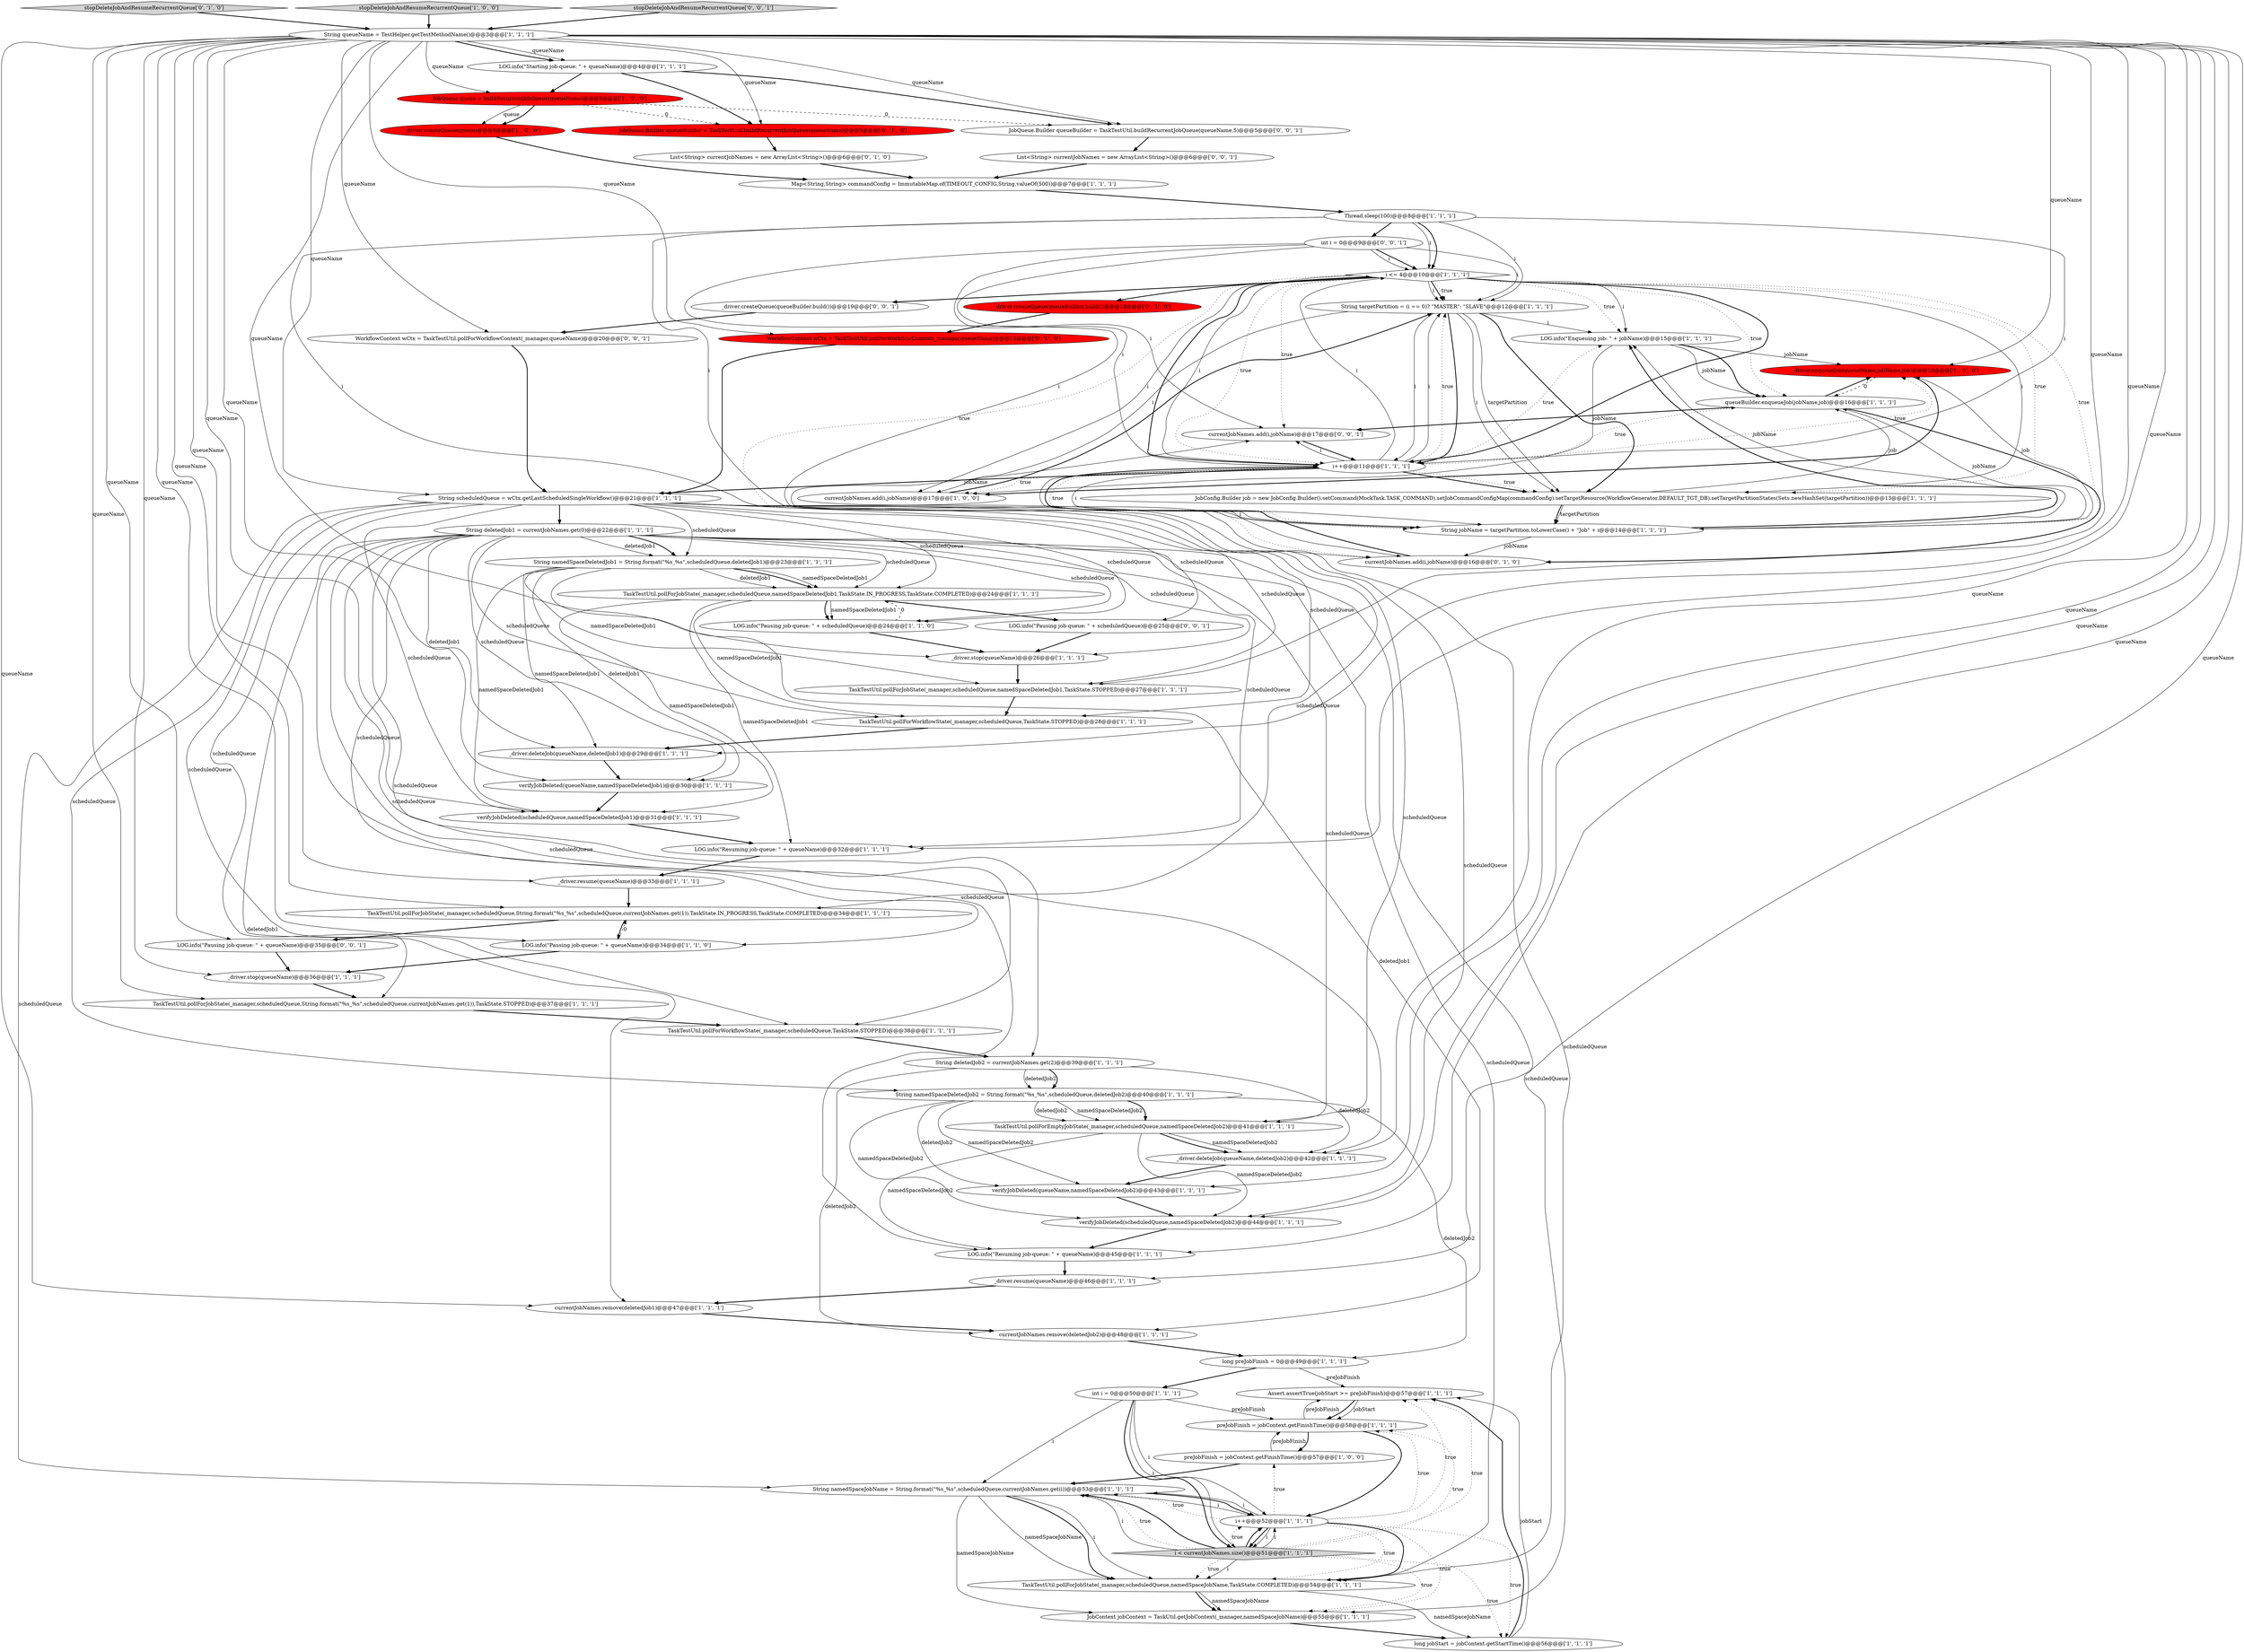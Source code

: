 digraph {
12 [style = filled, label = "String namedSpaceDeletedJob2 = String.format(\"%s_%s\",scheduledQueue,deletedJob2)@@@40@@@['1', '1', '1']", fillcolor = white, shape = ellipse image = "AAA0AAABBB1BBB"];
59 [style = filled, label = "stopDeleteJobAndResumeRecurrentQueue['0', '1', '0']", fillcolor = lightgray, shape = diamond image = "AAA0AAABBB2BBB"];
45 [style = filled, label = "LOG.info(\"Resuming job-queue: \" + queueName)@@@32@@@['1', '1', '1']", fillcolor = white, shape = ellipse image = "AAA0AAABBB1BBB"];
9 [style = filled, label = "i <= 4@@@10@@@['1', '1', '1']", fillcolor = white, shape = diamond image = "AAA0AAABBB1BBB"];
17 [style = filled, label = "long preJobFinish = 0@@@49@@@['1', '1', '1']", fillcolor = white, shape = ellipse image = "AAA0AAABBB1BBB"];
47 [style = filled, label = "verifyJobDeleted(queueName,namedSpaceDeletedJob1)@@@30@@@['1', '1', '1']", fillcolor = white, shape = ellipse image = "AAA0AAABBB1BBB"];
31 [style = filled, label = "String queueName = TestHelper.getTestMethodName()@@@3@@@['1', '1', '1']", fillcolor = white, shape = ellipse image = "AAA0AAABBB1BBB"];
4 [style = filled, label = "verifyJobDeleted(scheduledQueue,namedSpaceDeletedJob2)@@@44@@@['1', '1', '1']", fillcolor = white, shape = ellipse image = "AAA0AAABBB1BBB"];
27 [style = filled, label = "String targetPartition = (i == 0)? \"MASTER\": \"SLAVE\"@@@12@@@['1', '1', '1']", fillcolor = white, shape = ellipse image = "AAA0AAABBB1BBB"];
36 [style = filled, label = "TaskTestUtil.pollForWorkflowState(_manager,scheduledQueue,TaskState.STOPPED)@@@28@@@['1', '1', '1']", fillcolor = white, shape = ellipse image = "AAA0AAABBB1BBB"];
1 [style = filled, label = "String scheduledQueue = wCtx.getLastScheduledSingleWorkflow()@@@21@@@['1', '1', '1']", fillcolor = white, shape = ellipse image = "AAA0AAABBB1BBB"];
25 [style = filled, label = "TaskTestUtil.pollForEmptyJobState(_manager,scheduledQueue,namedSpaceDeletedJob2)@@@41@@@['1', '1', '1']", fillcolor = white, shape = ellipse image = "AAA0AAABBB1BBB"];
11 [style = filled, label = "currentJobNames.add(i,jobName)@@@17@@@['1', '0', '0']", fillcolor = white, shape = ellipse image = "AAA0AAABBB1BBB"];
68 [style = filled, label = "List<String> currentJobNames = new ArrayList<String>()@@@6@@@['0', '0', '1']", fillcolor = white, shape = ellipse image = "AAA0AAABBB3BBB"];
13 [style = filled, label = "JobQueue queue = buildRecurrentJobQueue(queueName)@@@5@@@['1', '0', '0']", fillcolor = red, shape = ellipse image = "AAA1AAABBB1BBB"];
67 [style = filled, label = "currentJobNames.add(i,jobName)@@@17@@@['0', '0', '1']", fillcolor = white, shape = ellipse image = "AAA0AAABBB3BBB"];
23 [style = filled, label = "_driver.enqueueJob(queueName,jobName,job)@@@16@@@['1', '0', '0']", fillcolor = red, shape = ellipse image = "AAA1AAABBB1BBB"];
65 [style = filled, label = "LOG.info(\"Pausing job-queue: \" + queueName)@@@35@@@['0', '0', '1']", fillcolor = white, shape = ellipse image = "AAA0AAABBB3BBB"];
37 [style = filled, label = "stopDeleteJobAndResumeRecurrentQueue['1', '0', '0']", fillcolor = lightgray, shape = diamond image = "AAA0AAABBB1BBB"];
2 [style = filled, label = "String deletedJob2 = currentJobNames.get(2)@@@39@@@['1', '1', '1']", fillcolor = white, shape = ellipse image = "AAA0AAABBB1BBB"];
30 [style = filled, label = "Thread.sleep(100)@@@8@@@['1', '1', '1']", fillcolor = white, shape = ellipse image = "AAA0AAABBB1BBB"];
0 [style = filled, label = "LOG.info(\"Enqueuing job: \" + jobName)@@@15@@@['1', '1', '1']", fillcolor = white, shape = ellipse image = "AAA0AAABBB1BBB"];
49 [style = filled, label = "verifyJobDeleted(queueName,namedSpaceDeletedJob2)@@@43@@@['1', '1', '1']", fillcolor = white, shape = ellipse image = "AAA0AAABBB1BBB"];
66 [style = filled, label = "stopDeleteJobAndResumeRecurrentQueue['0', '0', '1']", fillcolor = lightgray, shape = diamond image = "AAA0AAABBB3BBB"];
50 [style = filled, label = "Map<String,String> commandConfig = ImmutableMap.of(TIMEOUT_CONFIG,String.valueOf(500))@@@7@@@['1', '1', '1']", fillcolor = white, shape = ellipse image = "AAA0AAABBB1BBB"];
15 [style = filled, label = "currentJobNames.remove(deletedJob2)@@@48@@@['1', '1', '1']", fillcolor = white, shape = ellipse image = "AAA0AAABBB1BBB"];
42 [style = filled, label = "TaskTestUtil.pollForJobState(_manager,scheduledQueue,namedSpaceJobName,TaskState.COMPLETED)@@@54@@@['1', '1', '1']", fillcolor = white, shape = ellipse image = "AAA0AAABBB1BBB"];
35 [style = filled, label = "_driver.resume(queueName)@@@33@@@['1', '1', '1']", fillcolor = white, shape = ellipse image = "AAA0AAABBB1BBB"];
46 [style = filled, label = "_driver.deleteJob(queueName,deletedJob2)@@@42@@@['1', '1', '1']", fillcolor = white, shape = ellipse image = "AAA0AAABBB1BBB"];
29 [style = filled, label = "_driver.stop(queueName)@@@26@@@['1', '1', '1']", fillcolor = white, shape = ellipse image = "AAA0AAABBB1BBB"];
55 [style = filled, label = "JobQueue.Builder queueBuilder = TaskTestUtil.buildRecurrentJobQueue(queueName)@@@5@@@['0', '1', '0']", fillcolor = red, shape = ellipse image = "AAA1AAABBB2BBB"];
61 [style = filled, label = "WorkflowContext wCtx = TaskTestUtil.pollForWorkflowContext(_manager,queueName)@@@20@@@['0', '0', '1']", fillcolor = white, shape = ellipse image = "AAA0AAABBB3BBB"];
18 [style = filled, label = "JobContext jobContext = TaskUtil.getJobContext(_manager,namedSpaceJobName)@@@55@@@['1', '1', '1']", fillcolor = white, shape = ellipse image = "AAA0AAABBB1BBB"];
39 [style = filled, label = "_driver.stop(queueName)@@@36@@@['1', '1', '1']", fillcolor = white, shape = ellipse image = "AAA0AAABBB1BBB"];
7 [style = filled, label = "currentJobNames.remove(deletedJob1)@@@47@@@['1', '1', '1']", fillcolor = white, shape = ellipse image = "AAA0AAABBB1BBB"];
21 [style = filled, label = "_driver.createQueue(queue)@@@6@@@['1', '0', '0']", fillcolor = red, shape = ellipse image = "AAA1AAABBB1BBB"];
58 [style = filled, label = "currentJobNames.add(i,jobName)@@@16@@@['0', '1', '0']", fillcolor = white, shape = ellipse image = "AAA0AAABBB2BBB"];
19 [style = filled, label = "preJobFinish = jobContext.getFinishTime()@@@58@@@['1', '1', '1']", fillcolor = white, shape = ellipse image = "AAA0AAABBB1BBB"];
64 [style = filled, label = "JobQueue.Builder queueBuilder = TaskTestUtil.buildRecurrentJobQueue(queueName,5)@@@5@@@['0', '0', '1']", fillcolor = white, shape = ellipse image = "AAA0AAABBB3BBB"];
69 [style = filled, label = "LOG.info(\"Pausing job-queue: \" + scheduledQueue)@@@25@@@['0', '0', '1']", fillcolor = white, shape = ellipse image = "AAA0AAABBB3BBB"];
14 [style = filled, label = "TaskTestUtil.pollForJobState(_manager,scheduledQueue,namedSpaceDeletedJob1,TaskState.IN_PROGRESS,TaskState.COMPLETED)@@@24@@@['1', '1', '1']", fillcolor = white, shape = ellipse image = "AAA0AAABBB1BBB"];
48 [style = filled, label = "TaskTestUtil.pollForWorkflowState(_manager,scheduledQueue,TaskState.STOPPED)@@@38@@@['1', '1', '1']", fillcolor = white, shape = ellipse image = "AAA0AAABBB1BBB"];
5 [style = filled, label = "TaskTestUtil.pollForJobState(_manager,scheduledQueue,namedSpaceDeletedJob1,TaskState.STOPPED)@@@27@@@['1', '1', '1']", fillcolor = white, shape = ellipse image = "AAA0AAABBB1BBB"];
6 [style = filled, label = "LOG.info(\"Starting job-queue: \" + queueName)@@@4@@@['1', '1', '1']", fillcolor = white, shape = ellipse image = "AAA0AAABBB1BBB"];
10 [style = filled, label = "String jobName = targetPartition.toLowerCase() + \"Job\" + i@@@14@@@['1', '1', '1']", fillcolor = white, shape = ellipse image = "AAA0AAABBB1BBB"];
26 [style = filled, label = "i < currentJobNames.size()@@@51@@@['1', '1', '1']", fillcolor = lightgray, shape = diamond image = "AAA0AAABBB1BBB"];
52 [style = filled, label = "_driver.resume(queueName)@@@46@@@['1', '1', '1']", fillcolor = white, shape = ellipse image = "AAA0AAABBB1BBB"];
22 [style = filled, label = "String namedSpaceDeletedJob1 = String.format(\"%s_%s\",scheduledQueue,deletedJob1)@@@23@@@['1', '1', '1']", fillcolor = white, shape = ellipse image = "AAA0AAABBB1BBB"];
60 [style = filled, label = "WorkflowContext wCtx = TaskTestUtil.pollForWorkflowContext(_manager,queueName)@@@19@@@['0', '1', '0']", fillcolor = red, shape = ellipse image = "AAA1AAABBB2BBB"];
3 [style = filled, label = "String deletedJob1 = currentJobNames.get(0)@@@22@@@['1', '1', '1']", fillcolor = white, shape = ellipse image = "AAA0AAABBB1BBB"];
32 [style = filled, label = "preJobFinish = jobContext.getFinishTime()@@@57@@@['1', '0', '0']", fillcolor = white, shape = ellipse image = "AAA0AAABBB1BBB"];
63 [style = filled, label = "_driver.createQueue(queueBuilder.build())@@@19@@@['0', '0', '1']", fillcolor = white, shape = ellipse image = "AAA0AAABBB3BBB"];
33 [style = filled, label = "verifyJobDeleted(scheduledQueue,namedSpaceDeletedJob1)@@@31@@@['1', '1', '1']", fillcolor = white, shape = ellipse image = "AAA0AAABBB1BBB"];
51 [style = filled, label = "_driver.deleteJob(queueName,deletedJob1)@@@29@@@['1', '1', '1']", fillcolor = white, shape = ellipse image = "AAA0AAABBB1BBB"];
53 [style = filled, label = "i++@@@52@@@['1', '1', '1']", fillcolor = white, shape = ellipse image = "AAA0AAABBB1BBB"];
56 [style = filled, label = "List<String> currentJobNames = new ArrayList<String>()@@@6@@@['0', '1', '0']", fillcolor = white, shape = ellipse image = "AAA0AAABBB2BBB"];
57 [style = filled, label = "_driver.createQueue(queueBuilder.build())@@@18@@@['0', '1', '0']", fillcolor = red, shape = ellipse image = "AAA1AAABBB2BBB"];
20 [style = filled, label = "long jobStart = jobContext.getStartTime()@@@56@@@['1', '1', '1']", fillcolor = white, shape = ellipse image = "AAA0AAABBB1BBB"];
8 [style = filled, label = "queueBuilder.enqueueJob(jobName,job)@@@16@@@['1', '1', '1']", fillcolor = white, shape = ellipse image = "AAA0AAABBB1BBB"];
34 [style = filled, label = "Assert.assertTrue(jobStart >= preJobFinish)@@@57@@@['1', '1', '1']", fillcolor = white, shape = ellipse image = "AAA0AAABBB1BBB"];
44 [style = filled, label = "int i = 0@@@50@@@['1', '1', '1']", fillcolor = white, shape = ellipse image = "AAA0AAABBB1BBB"];
62 [style = filled, label = "int i = 0@@@9@@@['0', '0', '1']", fillcolor = white, shape = ellipse image = "AAA0AAABBB3BBB"];
16 [style = filled, label = "i++@@@11@@@['1', '1', '1']", fillcolor = white, shape = ellipse image = "AAA0AAABBB1BBB"];
40 [style = filled, label = "TaskTestUtil.pollForJobState(_manager,scheduledQueue,String.format(\"%s_%s\",scheduledQueue,currentJobNames.get(1)),TaskState.STOPPED)@@@37@@@['1', '1', '1']", fillcolor = white, shape = ellipse image = "AAA0AAABBB1BBB"];
54 [style = filled, label = "String namedSpaceJobName = String.format(\"%s_%s\",scheduledQueue,currentJobNames.get(i))@@@53@@@['1', '1', '1']", fillcolor = white, shape = ellipse image = "AAA0AAABBB1BBB"];
43 [style = filled, label = "JobConfig.Builder job = new JobConfig.Builder().setCommand(MockTask.TASK_COMMAND).setJobCommandConfigMap(commandConfig).setTargetResource(WorkflowGenerator.DEFAULT_TGT_DB).setTargetPartitionStates(Sets.newHashSet(targetPartition))@@@13@@@['1', '1', '1']", fillcolor = white, shape = ellipse image = "AAA0AAABBB1BBB"];
24 [style = filled, label = "TaskTestUtil.pollForJobState(_manager,scheduledQueue,String.format(\"%s_%s\",scheduledQueue,currentJobNames.get(1)),TaskState.IN_PROGRESS,TaskState.COMPLETED)@@@34@@@['1', '1', '1']", fillcolor = white, shape = ellipse image = "AAA0AAABBB1BBB"];
41 [style = filled, label = "LOG.info(\"Pausing job-queue: \" + scheduledQueue)@@@24@@@['1', '1', '0']", fillcolor = white, shape = ellipse image = "AAA0AAABBB1BBB"];
38 [style = filled, label = "LOG.info(\"Pausing job-queue: \" + queueName)@@@34@@@['1', '1', '0']", fillcolor = white, shape = ellipse image = "AAA0AAABBB1BBB"];
28 [style = filled, label = "LOG.info(\"Resuming job-queue: \" + queueName)@@@45@@@['1', '1', '1']", fillcolor = white, shape = ellipse image = "AAA0AAABBB1BBB"];
9->0 [style = solid, label="i"];
9->58 [style = dotted, label="true"];
62->16 [style = solid, label="i"];
13->55 [style = dashed, label="0"];
12->49 [style = solid, label="deletedJob2"];
12->49 [style = solid, label="namedSpaceDeletedJob2"];
29->5 [style = bold, label=""];
1->14 [style = solid, label="scheduledQueue"];
10->8 [style = solid, label="jobName"];
1->48 [style = solid, label="scheduledQueue"];
68->50 [style = bold, label=""];
3->28 [style = solid, label="scheduledQueue"];
3->22 [style = solid, label="deletedJob1"];
44->26 [style = solid, label="i"];
25->46 [style = solid, label="namedSpaceDeletedJob2"];
16->9 [style = solid, label="i"];
3->7 [style = solid, label="deletedJob1"];
59->31 [style = bold, label=""];
26->19 [style = dotted, label="true"];
22->14 [style = solid, label="deletedJob1"];
3->46 [style = solid, label="scheduledQueue"];
47->33 [style = bold, label=""];
38->39 [style = bold, label=""];
16->10 [style = dotted, label="true"];
9->16 [style = bold, label=""];
53->32 [style = dotted, label="true"];
16->10 [style = solid, label="i"];
9->63 [style = bold, label=""];
10->67 [style = solid, label="jobName"];
43->8 [style = solid, label="job"];
12->4 [style = solid, label="namedSpaceDeletedJob2"];
16->27 [style = solid, label="i"];
1->25 [style = solid, label="scheduledQueue"];
15->17 [style = bold, label=""];
31->45 [style = solid, label="queueName"];
31->6 [style = bold, label=""];
28->52 [style = bold, label=""];
31->51 [style = solid, label="queueName"];
6->64 [style = bold, label=""];
37->31 [style = bold, label=""];
62->9 [style = bold, label=""];
26->53 [style = solid, label="i"];
31->33 [style = solid, label="queueName"];
51->47 [style = bold, label=""];
13->21 [style = solid, label="queue"];
0->8 [style = bold, label=""];
62->10 [style = solid, label="i"];
66->31 [style = bold, label=""];
16->43 [style = bold, label=""];
54->53 [style = bold, label=""];
33->45 [style = bold, label=""];
53->19 [style = dotted, label="true"];
49->4 [style = bold, label=""];
54->42 [style = solid, label="namedSpaceJobName"];
1->22 [style = solid, label="scheduledQueue"];
31->61 [style = solid, label="queueName"];
17->44 [style = bold, label=""];
5->36 [style = bold, label=""];
1->5 [style = solid, label="scheduledQueue"];
45->35 [style = bold, label=""];
21->50 [style = bold, label=""];
16->9 [style = bold, label=""];
60->1 [style = bold, label=""];
53->34 [style = dotted, label="true"];
62->67 [style = solid, label="i"];
31->52 [style = solid, label="queueName"];
26->54 [style = solid, label="i"];
2->12 [style = solid, label="deletedJob2"];
27->11 [style = solid, label="i"];
42->20 [style = solid, label="namedSpaceJobName"];
9->67 [style = dotted, label="true"];
16->43 [style = dotted, label="true"];
3->38 [style = solid, label="scheduledQueue"];
1->33 [style = solid, label="scheduledQueue"];
44->53 [style = solid, label="i"];
9->43 [style = solid, label="i"];
62->9 [style = solid, label="i"];
8->23 [style = bold, label=""];
1->12 [style = solid, label="scheduledQueue"];
43->10 [style = solid, label="targetPartition"];
1->42 [style = solid, label="scheduledQueue"];
48->2 [style = bold, label=""];
34->19 [style = bold, label=""];
58->16 [style = bold, label=""];
3->2 [style = solid, label="scheduledQueue"];
67->16 [style = bold, label=""];
25->4 [style = solid, label="namedSpaceDeletedJob2"];
50->30 [style = bold, label=""];
20->34 [style = bold, label=""];
61->1 [style = bold, label=""];
22->5 [style = solid, label="namedSpaceDeletedJob1"];
57->60 [style = bold, label=""];
26->20 [style = dotted, label="true"];
54->18 [style = solid, label="namedSpaceJobName"];
22->47 [style = solid, label="deletedJob1"];
1->4 [style = solid, label="scheduledQueue"];
9->16 [style = solid, label="i"];
30->27 [style = solid, label="i"];
24->38 [style = bold, label=""];
27->16 [style = bold, label=""];
31->64 [style = solid, label="queueName"];
3->45 [style = solid, label="scheduledQueue"];
0->11 [style = solid, label="jobName"];
34->19 [style = solid, label="jobStart"];
31->1 [style = solid, label="queueName"];
31->23 [style = solid, label="queueName"];
9->8 [style = dotted, label="true"];
31->39 [style = solid, label="queueName"];
26->53 [style = dotted, label="true"];
18->20 [style = bold, label=""];
30->9 [style = solid, label="i"];
14->33 [style = solid, label="namedSpaceDeletedJob1"];
27->16 [style = solid, label="i"];
32->19 [style = solid, label="preJobFinish"];
8->67 [style = bold, label=""];
65->39 [style = bold, label=""];
56->50 [style = bold, label=""];
10->0 [style = bold, label=""];
14->36 [style = solid, label="namedSpaceDeletedJob1"];
14->69 [style = bold, label=""];
0->8 [style = solid, label="jobName"];
30->58 [style = solid, label="i"];
9->43 [style = dotted, label="true"];
16->58 [style = solid, label="i"];
42->18 [style = solid, label="namedSpaceJobName"];
43->10 [style = bold, label=""];
26->18 [style = dotted, label="true"];
52->7 [style = bold, label=""];
13->64 [style = dashed, label="0"];
22->14 [style = bold, label=""];
41->14 [style = dashed, label="0"];
30->10 [style = solid, label="i"];
16->11 [style = dotted, label="true"];
9->10 [style = dotted, label="true"];
3->29 [style = solid, label="scheduledQueue"];
31->13 [style = solid, label="queueName"];
3->42 [style = solid, label="scheduledQueue"];
31->40 [style = solid, label="queueName"];
31->46 [style = solid, label="queueName"];
16->8 [style = dotted, label="true"];
31->5 [style = solid, label="queueName"];
36->51 [style = bold, label=""];
44->19 [style = solid, label="preJobFinish"];
9->0 [style = dotted, label="true"];
27->43 [style = bold, label=""];
27->0 [style = solid, label="i"];
26->42 [style = dotted, label="true"];
31->65 [style = solid, label="queueName"];
3->48 [style = solid, label="scheduledQueue"];
26->53 [style = bold, label=""];
53->20 [style = dotted, label="true"];
19->34 [style = solid, label="preJobFinish"];
2->46 [style = solid, label="deletedJob2"];
53->42 [style = bold, label=""];
1->3 [style = bold, label=""];
17->34 [style = solid, label="preJobFinish"];
30->16 [style = solid, label="i"];
1->40 [style = solid, label="scheduledQueue"];
30->9 [style = bold, label=""];
10->58 [style = solid, label="jobName"];
20->34 [style = solid, label="jobStart"];
53->26 [style = solid, label="i"];
26->54 [style = dotted, label="true"];
1->41 [style = solid, label="scheduledQueue"];
1->36 [style = solid, label="scheduledQueue"];
31->38 [style = solid, label="queueName"];
35->24 [style = bold, label=""];
54->42 [style = bold, label=""];
53->42 [style = dotted, label="true"];
9->27 [style = bold, label=""];
1->69 [style = solid, label="scheduledQueue"];
6->55 [style = bold, label=""];
31->29 [style = solid, label="queueName"];
1->54 [style = solid, label="scheduledQueue"];
31->49 [style = solid, label="queueName"];
19->32 [style = bold, label=""];
26->54 [style = bold, label=""];
19->53 [style = bold, label=""];
16->1 [style = bold, label=""];
39->40 [style = bold, label=""];
6->13 [style = bold, label=""];
31->47 [style = solid, label="queueName"];
38->24 [style = dashed, label="0"];
53->26 [style = bold, label=""];
3->14 [style = solid, label="scheduledQueue"];
16->67 [style = solid, label="i"];
62->27 [style = solid, label="i"];
7->15 [style = bold, label=""];
16->27 [style = dotted, label="true"];
0->23 [style = solid, label="jobName"];
63->61 [style = bold, label=""];
27->43 [style = solid, label="i"];
31->28 [style = solid, label="queueName"];
31->24 [style = solid, label="queueName"];
23->11 [style = bold, label=""];
9->16 [style = dotted, label="true"];
53->54 [style = solid, label="i"];
31->6 [style = solid, label="queueName"];
27->43 [style = solid, label="targetPartition"];
14->41 [style = bold, label=""];
3->41 [style = solid, label="scheduledQueue"];
3->18 [style = solid, label="scheduledQueue"];
42->18 [style = bold, label=""];
31->55 [style = solid, label="queueName"];
40->48 [style = bold, label=""];
8->58 [style = bold, label=""];
10->23 [style = solid, label="job"];
22->14 [style = solid, label="namedSpaceDeletedJob1"];
9->57 [style = bold, label=""];
26->34 [style = dotted, label="true"];
41->29 [style = bold, label=""];
31->60 [style = solid, label="queueName"];
3->36 [style = solid, label="scheduledQueue"];
46->49 [style = bold, label=""];
14->41 [style = solid, label="namedSpaceDeletedJob1"];
22->47 [style = solid, label="namedSpaceDeletedJob1"];
10->0 [style = solid, label="jobName"];
53->18 [style = dotted, label="true"];
25->46 [style = bold, label=""];
3->51 [style = solid, label="deletedJob1"];
31->4 [style = solid, label="queueName"];
3->51 [style = solid, label="scheduledQueue"];
3->22 [style = bold, label=""];
14->45 [style = solid, label="namedSpaceDeletedJob1"];
1->24 [style = solid, label="scheduledQueue"];
16->23 [style = dotted, label="true"];
4->28 [style = bold, label=""];
2->12 [style = bold, label=""];
3->25 [style = solid, label="scheduledQueue"];
55->56 [style = bold, label=""];
9->11 [style = solid, label="i"];
9->27 [style = dotted, label="true"];
12->25 [style = solid, label="namedSpaceDeletedJob2"];
22->15 [style = solid, label="deletedJob1"];
16->0 [style = dotted, label="true"];
2->15 [style = solid, label="deletedJob2"];
31->7 [style = solid, label="queueName"];
44->26 [style = bold, label=""];
22->33 [style = solid, label="namedSpaceDeletedJob1"];
12->25 [style = bold, label=""];
54->53 [style = solid, label="i"];
44->54 [style = solid, label="i"];
26->42 [style = solid, label="i"];
64->68 [style = bold, label=""];
25->28 [style = solid, label="namedSpaceDeletedJob2"];
23->8 [style = dashed, label="0"];
9->27 [style = solid, label="i"];
32->54 [style = bold, label=""];
53->54 [style = dotted, label="true"];
54->42 [style = solid, label="i"];
13->21 [style = bold, label=""];
12->17 [style = solid, label="deletedJob2"];
24->65 [style = bold, label=""];
31->35 [style = solid, label="queueName"];
69->29 [style = bold, label=""];
30->62 [style = bold, label=""];
11->27 [style = bold, label=""];
12->25 [style = solid, label="deletedJob2"];
}
